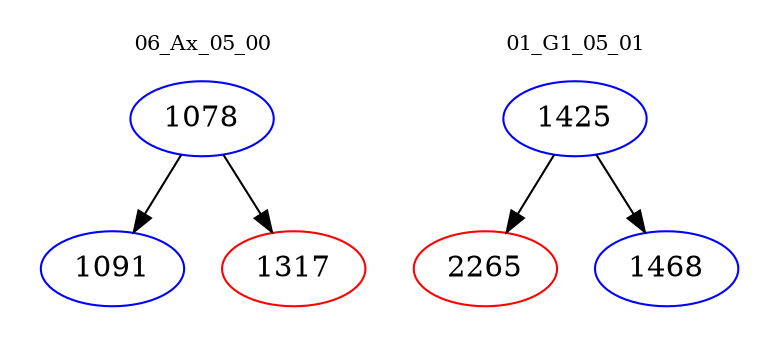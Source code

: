 digraph{
subgraph cluster_0 {
color = white
label = "06_Ax_05_00";
fontsize=10;
T0_1078 [label="1078", color="blue"]
T0_1078 -> T0_1091 [color="black"]
T0_1091 [label="1091", color="blue"]
T0_1078 -> T0_1317 [color="black"]
T0_1317 [label="1317", color="red"]
}
subgraph cluster_1 {
color = white
label = "01_G1_05_01";
fontsize=10;
T1_1425 [label="1425", color="blue"]
T1_1425 -> T1_2265 [color="black"]
T1_2265 [label="2265", color="red"]
T1_1425 -> T1_1468 [color="black"]
T1_1468 [label="1468", color="blue"]
}
}
